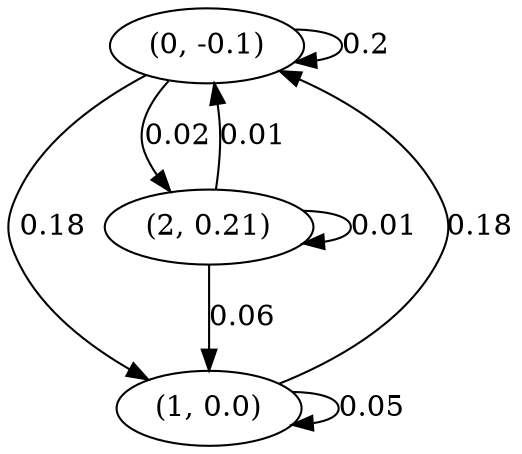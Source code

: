 digraph {
    0 [ label = "(0, -0.1)" ]
    1 [ label = "(1, 0.0)" ]
    2 [ label = "(2, 0.21)" ]
    0 -> 0 [ label = "0.2" ]
    1 -> 1 [ label = "0.05" ]
    2 -> 2 [ label = "0.01" ]
    1 -> 0 [ label = "0.18" ]
    2 -> 0 [ label = "0.01" ]
    0 -> 1 [ label = "0.18" ]
    2 -> 1 [ label = "0.06" ]
    0 -> 2 [ label = "0.02" ]
}

